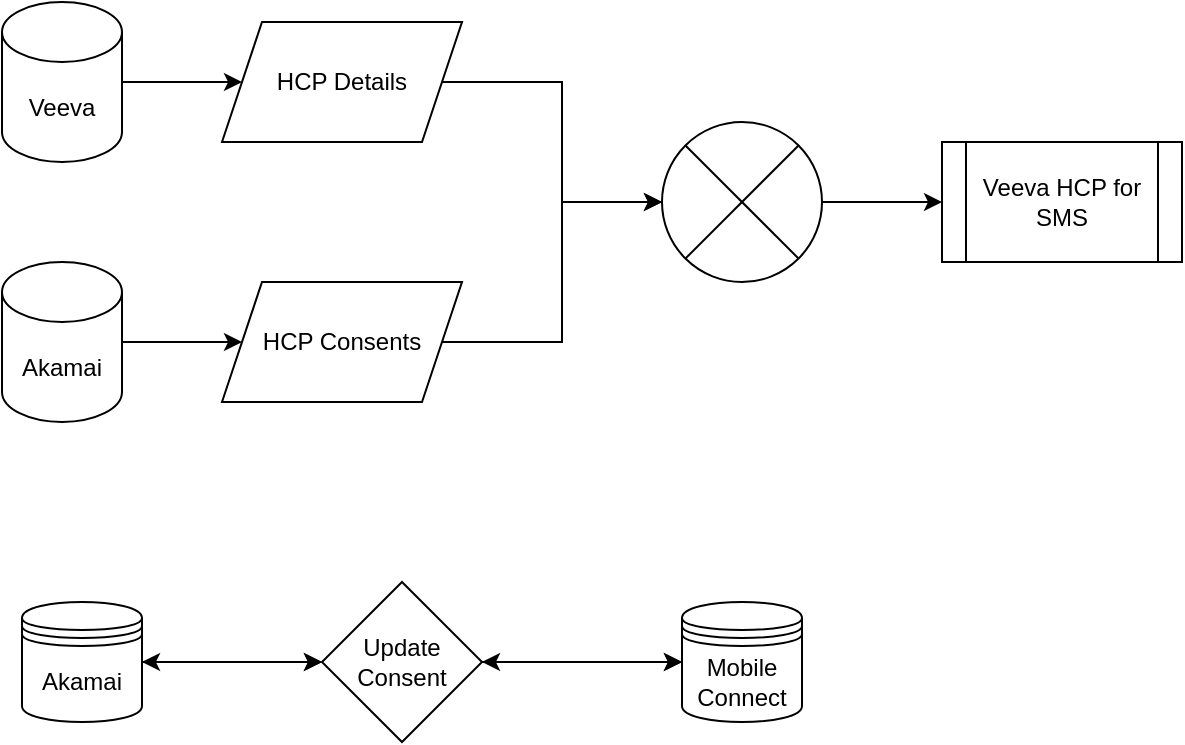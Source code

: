 <mxfile version="20.2.7" type="github">
  <diagram id="vLMdunsDiuhiUIlzWmxy" name="Page-1">
    <mxGraphModel dx="782" dy="436" grid="1" gridSize="10" guides="1" tooltips="1" connect="1" arrows="1" fold="1" page="1" pageScale="1" pageWidth="850" pageHeight="1100" math="0" shadow="0">
      <root>
        <mxCell id="0" />
        <mxCell id="1" parent="0" />
        <mxCell id="ecqPg7DXLlh3oI9uwwSZ-4" value="" style="edgeStyle=orthogonalEdgeStyle;rounded=0;orthogonalLoop=1;jettySize=auto;html=1;" edge="1" parent="1" source="ecqPg7DXLlh3oI9uwwSZ-1" target="ecqPg7DXLlh3oI9uwwSZ-3">
          <mxGeometry relative="1" as="geometry" />
        </mxCell>
        <mxCell id="ecqPg7DXLlh3oI9uwwSZ-1" value="Veeva" style="shape=cylinder3;whiteSpace=wrap;html=1;boundedLbl=1;backgroundOutline=1;size=15;" vertex="1" parent="1">
          <mxGeometry x="110" y="100" width="60" height="80" as="geometry" />
        </mxCell>
        <mxCell id="ecqPg7DXLlh3oI9uwwSZ-6" value="" style="edgeStyle=orthogonalEdgeStyle;rounded=0;orthogonalLoop=1;jettySize=auto;html=1;" edge="1" parent="1" source="ecqPg7DXLlh3oI9uwwSZ-2" target="ecqPg7DXLlh3oI9uwwSZ-5">
          <mxGeometry relative="1" as="geometry" />
        </mxCell>
        <mxCell id="ecqPg7DXLlh3oI9uwwSZ-2" value="Akamai" style="shape=cylinder3;whiteSpace=wrap;html=1;boundedLbl=1;backgroundOutline=1;size=15;" vertex="1" parent="1">
          <mxGeometry x="110" y="230" width="60" height="80" as="geometry" />
        </mxCell>
        <mxCell id="ecqPg7DXLlh3oI9uwwSZ-9" value="" style="edgeStyle=orthogonalEdgeStyle;rounded=0;orthogonalLoop=1;jettySize=auto;html=1;" edge="1" parent="1" source="ecqPg7DXLlh3oI9uwwSZ-3" target="ecqPg7DXLlh3oI9uwwSZ-7">
          <mxGeometry relative="1" as="geometry" />
        </mxCell>
        <mxCell id="ecqPg7DXLlh3oI9uwwSZ-3" value="HCP Details" style="shape=parallelogram;perimeter=parallelogramPerimeter;whiteSpace=wrap;html=1;fixedSize=1;" vertex="1" parent="1">
          <mxGeometry x="220" y="110" width="120" height="60" as="geometry" />
        </mxCell>
        <mxCell id="ecqPg7DXLlh3oI9uwwSZ-10" value="" style="edgeStyle=orthogonalEdgeStyle;rounded=0;orthogonalLoop=1;jettySize=auto;html=1;" edge="1" parent="1" source="ecqPg7DXLlh3oI9uwwSZ-5" target="ecqPg7DXLlh3oI9uwwSZ-7">
          <mxGeometry relative="1" as="geometry" />
        </mxCell>
        <mxCell id="ecqPg7DXLlh3oI9uwwSZ-5" value="HCP Consents" style="shape=parallelogram;perimeter=parallelogramPerimeter;whiteSpace=wrap;html=1;fixedSize=1;" vertex="1" parent="1">
          <mxGeometry x="220" y="240" width="120" height="60" as="geometry" />
        </mxCell>
        <mxCell id="ecqPg7DXLlh3oI9uwwSZ-12" value="" style="edgeStyle=orthogonalEdgeStyle;rounded=0;orthogonalLoop=1;jettySize=auto;html=1;" edge="1" parent="1" source="ecqPg7DXLlh3oI9uwwSZ-7" target="ecqPg7DXLlh3oI9uwwSZ-11">
          <mxGeometry relative="1" as="geometry" />
        </mxCell>
        <mxCell id="ecqPg7DXLlh3oI9uwwSZ-7" value="" style="shape=sumEllipse;perimeter=ellipsePerimeter;whiteSpace=wrap;html=1;backgroundOutline=1;" vertex="1" parent="1">
          <mxGeometry x="440" y="160" width="80" height="80" as="geometry" />
        </mxCell>
        <mxCell id="ecqPg7DXLlh3oI9uwwSZ-11" value="Veeva HCP for SMS" style="shape=process;whiteSpace=wrap;html=1;backgroundOutline=1;" vertex="1" parent="1">
          <mxGeometry x="580" y="170" width="120" height="60" as="geometry" />
        </mxCell>
        <mxCell id="ecqPg7DXLlh3oI9uwwSZ-19" value="" style="edgeStyle=orthogonalEdgeStyle;rounded=0;orthogonalLoop=1;jettySize=auto;html=1;" edge="1" parent="1" source="ecqPg7DXLlh3oI9uwwSZ-17" target="ecqPg7DXLlh3oI9uwwSZ-18">
          <mxGeometry relative="1" as="geometry" />
        </mxCell>
        <mxCell id="ecqPg7DXLlh3oI9uwwSZ-17" value="Akamai" style="shape=datastore;whiteSpace=wrap;html=1;" vertex="1" parent="1">
          <mxGeometry x="120" y="400" width="60" height="60" as="geometry" />
        </mxCell>
        <mxCell id="ecqPg7DXLlh3oI9uwwSZ-21" value="" style="edgeStyle=orthogonalEdgeStyle;rounded=0;orthogonalLoop=1;jettySize=auto;html=1;" edge="1" parent="1" source="ecqPg7DXLlh3oI9uwwSZ-18" target="ecqPg7DXLlh3oI9uwwSZ-20">
          <mxGeometry relative="1" as="geometry" />
        </mxCell>
        <mxCell id="ecqPg7DXLlh3oI9uwwSZ-18" value="Update Consent" style="rhombus;whiteSpace=wrap;html=1;" vertex="1" parent="1">
          <mxGeometry x="270" y="390" width="80" height="80" as="geometry" />
        </mxCell>
        <mxCell id="ecqPg7DXLlh3oI9uwwSZ-20" value="Mobile Connect" style="shape=datastore;whiteSpace=wrap;html=1;" vertex="1" parent="1">
          <mxGeometry x="450" y="400" width="60" height="60" as="geometry" />
        </mxCell>
        <mxCell id="ecqPg7DXLlh3oI9uwwSZ-23" value="" style="endArrow=classic;startArrow=classic;html=1;rounded=0;exitX=1;exitY=0.5;exitDx=0;exitDy=0;entryX=0;entryY=0.5;entryDx=0;entryDy=0;" edge="1" parent="1" source="ecqPg7DXLlh3oI9uwwSZ-17" target="ecqPg7DXLlh3oI9uwwSZ-18">
          <mxGeometry width="50" height="50" relative="1" as="geometry">
            <mxPoint x="380" y="330" as="sourcePoint" />
            <mxPoint x="430" y="280" as="targetPoint" />
          </mxGeometry>
        </mxCell>
        <mxCell id="ecqPg7DXLlh3oI9uwwSZ-24" value="" style="endArrow=classic;startArrow=classic;html=1;rounded=0;exitX=1;exitY=0.5;exitDx=0;exitDy=0;entryX=0;entryY=0.5;entryDx=0;entryDy=0;" edge="1" parent="1" source="ecqPg7DXLlh3oI9uwwSZ-18" target="ecqPg7DXLlh3oI9uwwSZ-20">
          <mxGeometry width="50" height="50" relative="1" as="geometry">
            <mxPoint x="380" y="330" as="sourcePoint" />
            <mxPoint x="440" y="430" as="targetPoint" />
          </mxGeometry>
        </mxCell>
      </root>
    </mxGraphModel>
  </diagram>
</mxfile>
